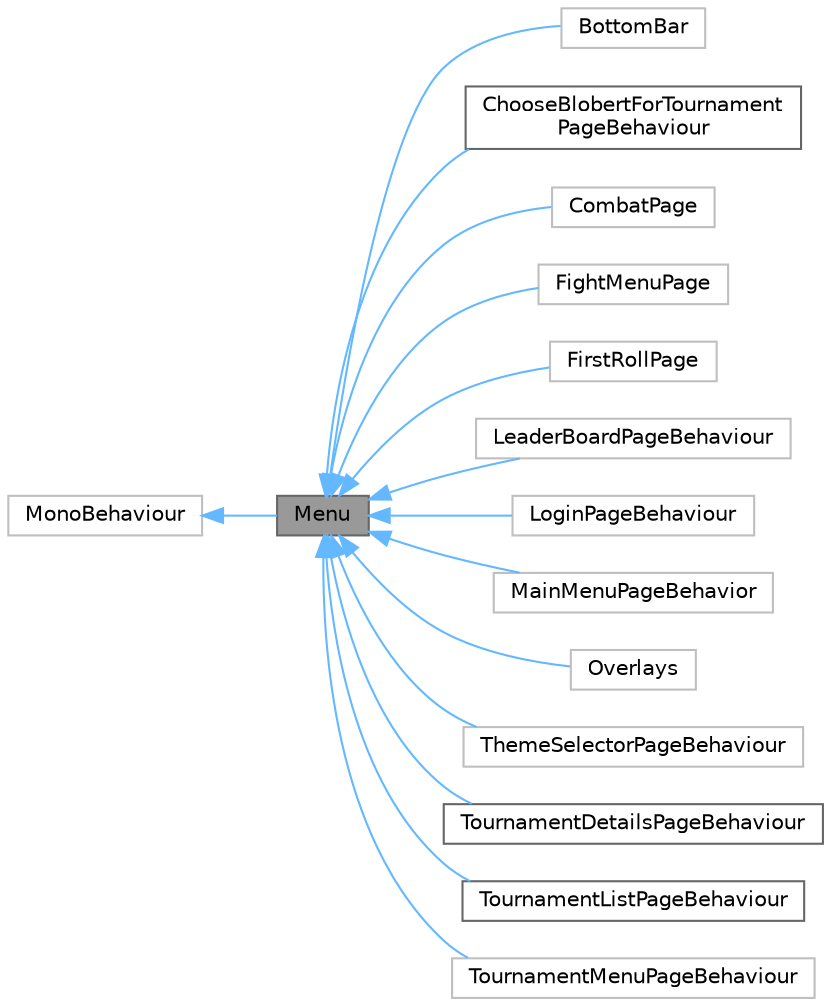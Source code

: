 digraph "Menu"
{
 // LATEX_PDF_SIZE
  bgcolor="transparent";
  edge [fontname=Helvetica,fontsize=10,labelfontname=Helvetica,labelfontsize=10];
  node [fontname=Helvetica,fontsize=10,shape=box,height=0.2,width=0.4];
  rankdir="LR";
  Node1 [id="Node000001",label="Menu",height=0.2,width=0.4,color="gray40", fillcolor="grey60", style="filled", fontcolor="black",tooltip=" "];
  Node2 -> Node1 [id="edge1_Node000001_Node000002",dir="back",color="steelblue1",style="solid",tooltip=" "];
  Node2 [id="Node000002",label="MonoBehaviour",height=0.2,width=0.4,color="grey75", fillcolor="white", style="filled",tooltip=" "];
  Node1 -> Node3 [id="edge2_Node000001_Node000003",dir="back",color="steelblue1",style="solid",tooltip=" "];
  Node3 [id="Node000003",label="BottomBar",height=0.2,width=0.4,color="grey75", fillcolor="white", style="filled",URL="$class_bottom_bar.html",tooltip=" "];
  Node1 -> Node4 [id="edge3_Node000001_Node000004",dir="back",color="steelblue1",style="solid",tooltip=" "];
  Node4 [id="Node000004",label="ChooseBlobertForTournament\lPageBehaviour",height=0.2,width=0.4,color="gray40", fillcolor="white", style="filled",URL="$class_choose_blobert_for_tournament_page_behaviour.html",tooltip="This first of all should connect to the blob dex component, then when the LFG button is pressed it sh..."];
  Node1 -> Node5 [id="edge4_Node000001_Node000005",dir="back",color="steelblue1",style="solid",tooltip=" "];
  Node5 [id="Node000005",label="CombatPage",height=0.2,width=0.4,color="grey75", fillcolor="white", style="filled",URL="$class_combat_page.html",tooltip=" "];
  Node1 -> Node6 [id="edge5_Node000001_Node000006",dir="back",color="steelblue1",style="solid",tooltip=" "];
  Node6 [id="Node000006",label="FightMenuPage",height=0.2,width=0.4,color="grey75", fillcolor="white", style="filled",URL="$class_fight_menu_page.html",tooltip=" "];
  Node1 -> Node7 [id="edge6_Node000001_Node000007",dir="back",color="steelblue1",style="solid",tooltip=" "];
  Node7 [id="Node000007",label="FirstRollPage",height=0.2,width=0.4,color="grey75", fillcolor="white", style="filled",URL="$class_first_roll_page.html",tooltip=" "];
  Node1 -> Node8 [id="edge7_Node000001_Node000008",dir="back",color="steelblue1",style="solid",tooltip=" "];
  Node8 [id="Node000008",label="LeaderBoardPageBehaviour",height=0.2,width=0.4,color="grey75", fillcolor="white", style="filled",URL="$class_leader_board_page_behaviour.html",tooltip=" "];
  Node1 -> Node9 [id="edge8_Node000001_Node000009",dir="back",color="steelblue1",style="solid",tooltip=" "];
  Node9 [id="Node000009",label="LoginPageBehaviour",height=0.2,width=0.4,color="grey75", fillcolor="white", style="filled",URL="$class_login_page_behaviour.html",tooltip=" "];
  Node1 -> Node10 [id="edge9_Node000001_Node000010",dir="back",color="steelblue1",style="solid",tooltip=" "];
  Node10 [id="Node000010",label="MainMenuPageBehavior",height=0.2,width=0.4,color="grey75", fillcolor="white", style="filled",URL="$class_main_menu_page_behavior.html",tooltip=" "];
  Node1 -> Node11 [id="edge10_Node000001_Node000011",dir="back",color="steelblue1",style="solid",tooltip=" "];
  Node11 [id="Node000011",label="Overlays",height=0.2,width=0.4,color="grey75", fillcolor="white", style="filled",URL="$class_overlays.html",tooltip=" "];
  Node1 -> Node12 [id="edge11_Node000001_Node000012",dir="back",color="steelblue1",style="solid",tooltip=" "];
  Node12 [id="Node000012",label="ThemeSelectorPageBehaviour",height=0.2,width=0.4,color="grey75", fillcolor="white", style="filled",URL="$class_theme_selector_page_behaviour.html",tooltip=" "];
  Node1 -> Node13 [id="edge12_Node000001_Node000013",dir="back",color="steelblue1",style="solid",tooltip=" "];
  Node13 [id="Node000013",label="TournamentDetailsPageBehaviour",height=0.2,width=0.4,color="gray40", fillcolor="white", style="filled",URL="$class_tournament_details_page_behaviour.html",tooltip="Not too sure what is going on so this will be need to look at."];
  Node1 -> Node14 [id="edge13_Node000001_Node000014",dir="back",color="steelblue1",style="solid",tooltip=" "];
  Node14 [id="Node000014",label="TournamentListPageBehaviour",height=0.2,width=0.4,color="gray40", fillcolor="white", style="filled",URL="$class_tournament_list_page_behaviour.html",tooltip="Listing all the tournaments, the logic is allready all done i think this page is over maybe just give..."];
  Node1 -> Node15 [id="edge14_Node000001_Node000015",dir="back",color="steelblue1",style="solid",tooltip=" "];
  Node15 [id="Node000015",label="TournamentMenuPageBehaviour",height=0.2,width=0.4,color="grey75", fillcolor="white", style="filled",URL="$class_tournament_menu_page_behaviour.html",tooltip=" "];
}
